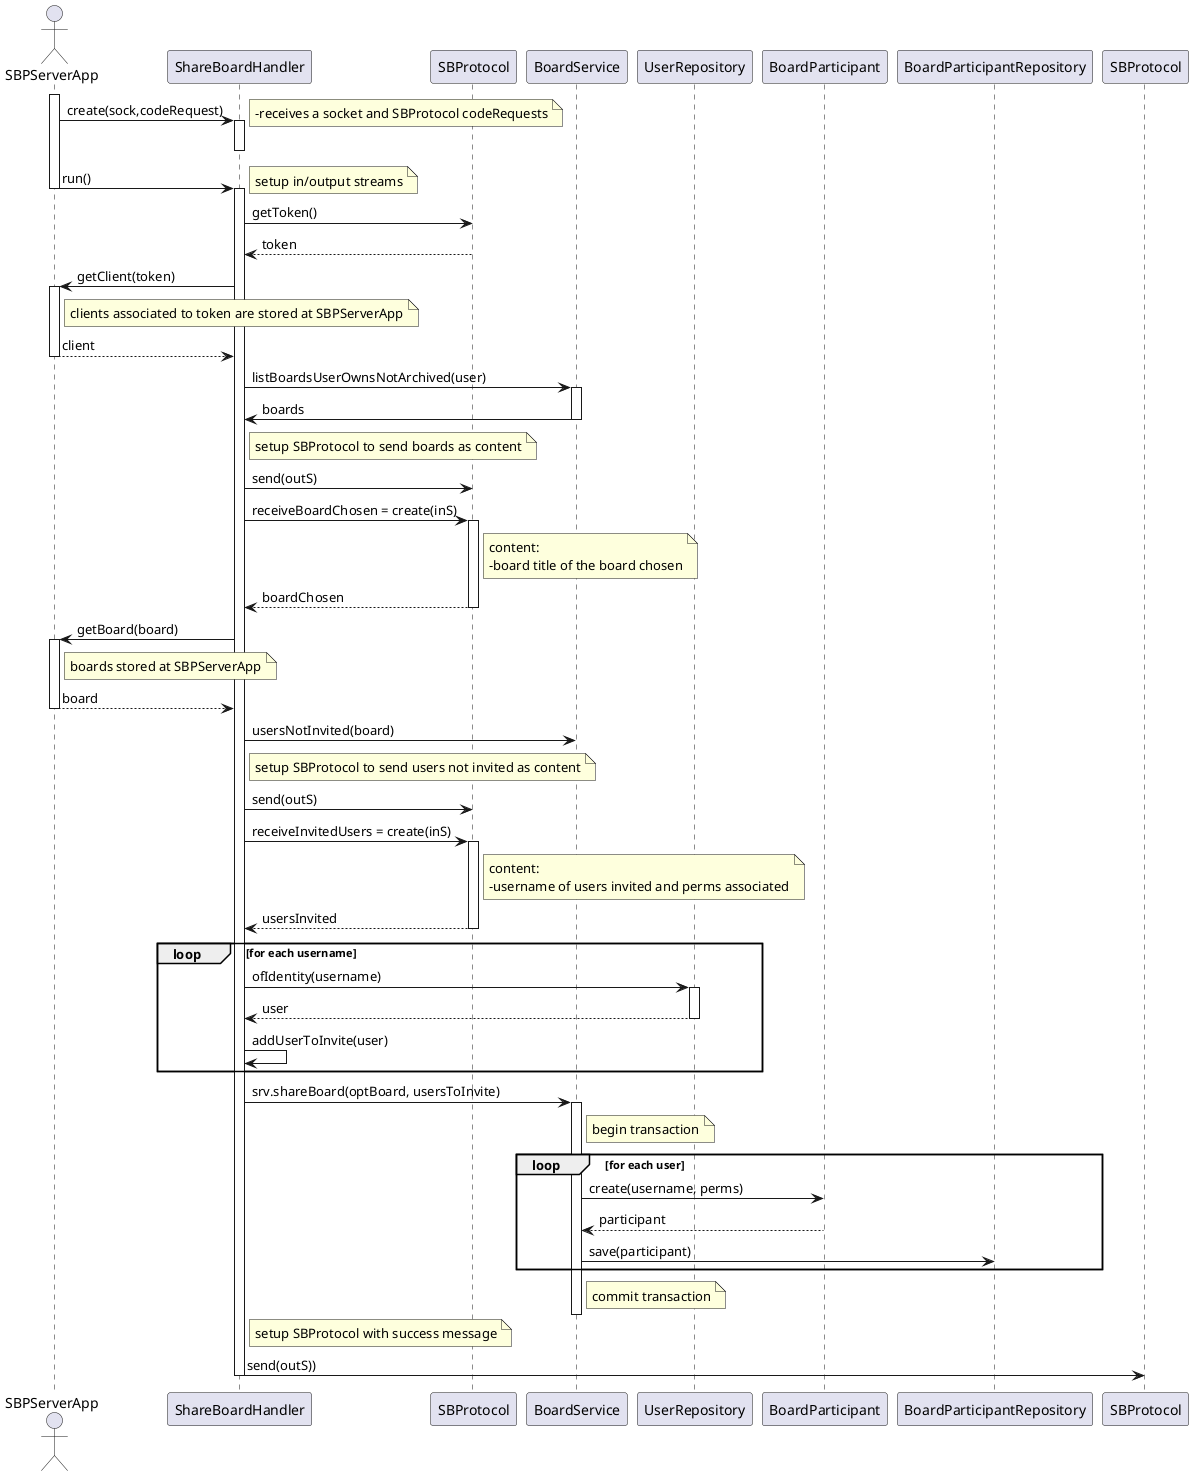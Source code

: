 @startuml

actor SBPServerApp as server

participant ShareBoardHandler as handler
participant SBProtocol as sbp
participant BoardService as b_svc

activate server
server ->  handler: create(sock,codeRequest)
    note right : -receives a socket and SBProtocol codeRequests
    activate handler

    deactivate handler


    server -> handler : run()
    note right : setup in/output streams
deactivate server

    activate handler
        handler -> sbp : getToken()
        handler <-- sbp : token
        handler -> server : getClient(token)
        activate server
        note right of server : clients associated to token are stored at SBPServerApp
        server --> handler : client
        deactivate server
        handler -> b_svc : listBoardsUserOwnsNotArchived(user)
        activate b_svc
            b_svc -> handler : boards
        deactivate b_svc
        note right of handler : setup SBProtocol to send boards as content
        handler -> sbp : send(outS)

        handler -> sbp : receiveBoardChosen = create(inS)
        activate sbp
            note right of sbp : content:\n-board title of the board chosen
            sbp --> handler : boardChosen
        deactivate sbp
        handler -> server : getBoard(board)
        activate server
        note right of server : boards stored at SBPServerApp
        server --> handler : board
        deactivate server

        handler -> b_svc : usersNotInvited(board)
        note right of handler : setup SBProtocol to send users not invited as content
        handler -> sbp : send(outS)

        handler -> sbp : receiveInvitedUsers = create(inS)
        activate sbp
            note right of sbp : content:\n-username of users invited and perms associated
                        sbp --> handler : usersInvited
        deactivate sbp

        loop for each username
            handler -> UserRepository : ofIdentity(username)
            activate UserRepository
            handler <-- UserRepository : user
            deactivate UserRepository
            handler -> handler : addUserToInvite(user)
        end

        handler -> b_svc : srv.shareBoard(optBoard, usersToInvite)
        activate b_svc

        note right of b_svc: begin transaction
        loop for each user
                b_svc -> BoardParticipant : create(username, perms)
                b_svc <-- BoardParticipant : participant
                b_svc -> BoardParticipantRepository : save(participant)
        end
        note right of b_svc: commit transaction
        deactivate b_svc
        note right of handler : setup SBProtocol with success message
        handler -> SBProtocol : send(outS))

deactivate handler

@enduml





